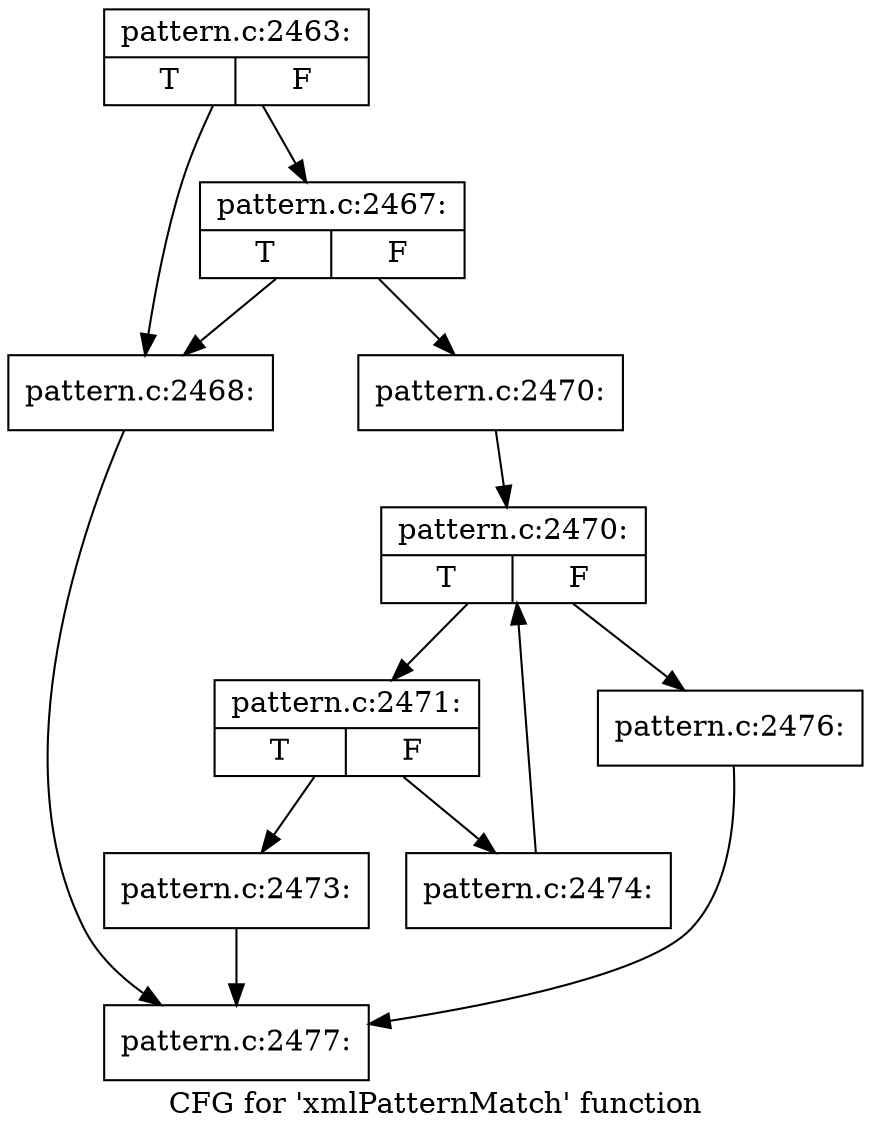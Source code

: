 digraph "CFG for 'xmlPatternMatch' function" {
	label="CFG for 'xmlPatternMatch' function";

	Node0x4638050 [shape=record,label="{pattern.c:2463:|{<s0>T|<s1>F}}"];
	Node0x4638050 -> Node0x461eca0;
	Node0x4638050 -> Node0x4619640;
	Node0x4619640 [shape=record,label="{pattern.c:2467:|{<s0>T|<s1>F}}"];
	Node0x4619640 -> Node0x461eca0;
	Node0x4619640 -> Node0x46195f0;
	Node0x461eca0 [shape=record,label="{pattern.c:2468:}"];
	Node0x461eca0 -> Node0x4637f80;
	Node0x46195f0 [shape=record,label="{pattern.c:2470:}"];
	Node0x46195f0 -> Node0x46435a0;
	Node0x46435a0 [shape=record,label="{pattern.c:2470:|{<s0>T|<s1>F}}"];
	Node0x46435a0 -> Node0x4643990;
	Node0x46435a0 -> Node0x46437c0;
	Node0x4643990 [shape=record,label="{pattern.c:2471:|{<s0>T|<s1>F}}"];
	Node0x4643990 -> Node0x4644350;
	Node0x4643990 -> Node0x4644680;
	Node0x4644350 [shape=record,label="{pattern.c:2473:}"];
	Node0x4644350 -> Node0x4637f80;
	Node0x4644680 [shape=record,label="{pattern.c:2474:}"];
	Node0x4644680 -> Node0x46435a0;
	Node0x46437c0 [shape=record,label="{pattern.c:2476:}"];
	Node0x46437c0 -> Node0x4637f80;
	Node0x4637f80 [shape=record,label="{pattern.c:2477:}"];
}
